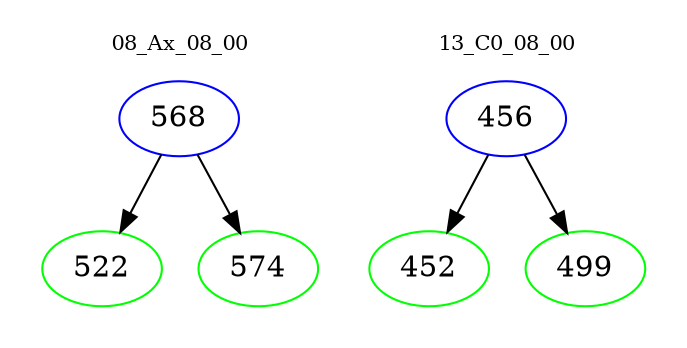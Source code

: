 digraph{
subgraph cluster_0 {
color = white
label = "08_Ax_08_00";
fontsize=10;
T0_568 [label="568", color="blue"]
T0_568 -> T0_522 [color="black"]
T0_522 [label="522", color="green"]
T0_568 -> T0_574 [color="black"]
T0_574 [label="574", color="green"]
}
subgraph cluster_1 {
color = white
label = "13_C0_08_00";
fontsize=10;
T1_456 [label="456", color="blue"]
T1_456 -> T1_452 [color="black"]
T1_452 [label="452", color="green"]
T1_456 -> T1_499 [color="black"]
T1_499 [label="499", color="green"]
}
}
